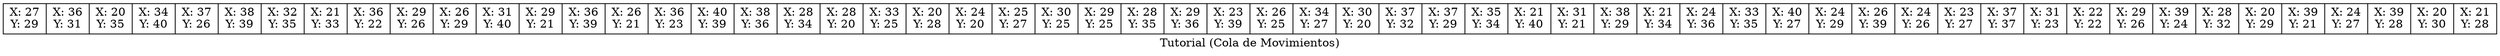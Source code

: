 digraph G{
node[shape=record];
label="Tutorial (Cola de Movimientos)"
struct[shape=record, label="<f0>X: 27\n\Y: 29|<f1>X: 36\n\Y: 31|<f2>X: 20\n\Y: 35|<f3>X: 34\n\Y: 40|<f4>X: 37\n\Y: 26|<f5>X: 38\n\Y: 39|<f6>X: 32\n\Y: 35|<f7>X: 21\n\Y: 33|<f8>X: 36\n\Y: 22|<f9>X: 29\n\Y: 26|<f10>X: 26\n\Y: 29|<f11>X: 31\n\Y: 40|<f12>X: 29\n\Y: 21|<f13>X: 36\n\Y: 39|<f14>X: 26\n\Y: 21|<f15>X: 36\n\Y: 23|<f16>X: 40\n\Y: 39|<f17>X: 38\n\Y: 36|<f18>X: 28\n\Y: 34|<f19>X: 28\n\Y: 20|<f20>X: 33\n\Y: 25|<f21>X: 20\n\Y: 28|<f22>X: 24\n\Y: 20|<f23>X: 25\n\Y: 27|<f24>X: 30\n\Y: 25|<f25>X: 29\n\Y: 25|<f26>X: 28\n\Y: 35|<f27>X: 29\n\Y: 36|<f28>X: 23\n\Y: 39|<f29>X: 26\n\Y: 25|<f30>X: 34\n\Y: 27|<f31>X: 30\n\Y: 20|<f32>X: 37\n\Y: 32|<f33>X: 37\n\Y: 29|<f34>X: 35\n\Y: 34|<f35>X: 21\n\Y: 40|<f36>X: 31\n\Y: 21|<f37>X: 38\n\Y: 29|<f38>X: 21\n\Y: 34|<f39>X: 24\n\Y: 36|<f40>X: 33\n\Y: 35|<f41>X: 40\n\Y: 27|<f42>X: 24\n\Y: 29|<f43>X: 26\n\Y: 39|<f44>X: 24\n\Y: 26|<f45>X: 23\n\Y: 27|<f46>X: 37\n\Y: 37|<f47>X: 31\n\Y: 23|<f48>X: 22\n\Y: 22|<f49>X: 29\n\Y: 26|<f50>X: 39\n\Y: 24|<f51>X: 28\n\Y: 32|<f52>X: 20\n\Y: 29|<f53>X: 39\n\Y: 21|<f54>X: 24\n\Y: 27|<f55>X: 39\n\Y: 28|<f56>X: 20\n\Y: 30|<f57>X: 21\n\Y: 28"];
}
